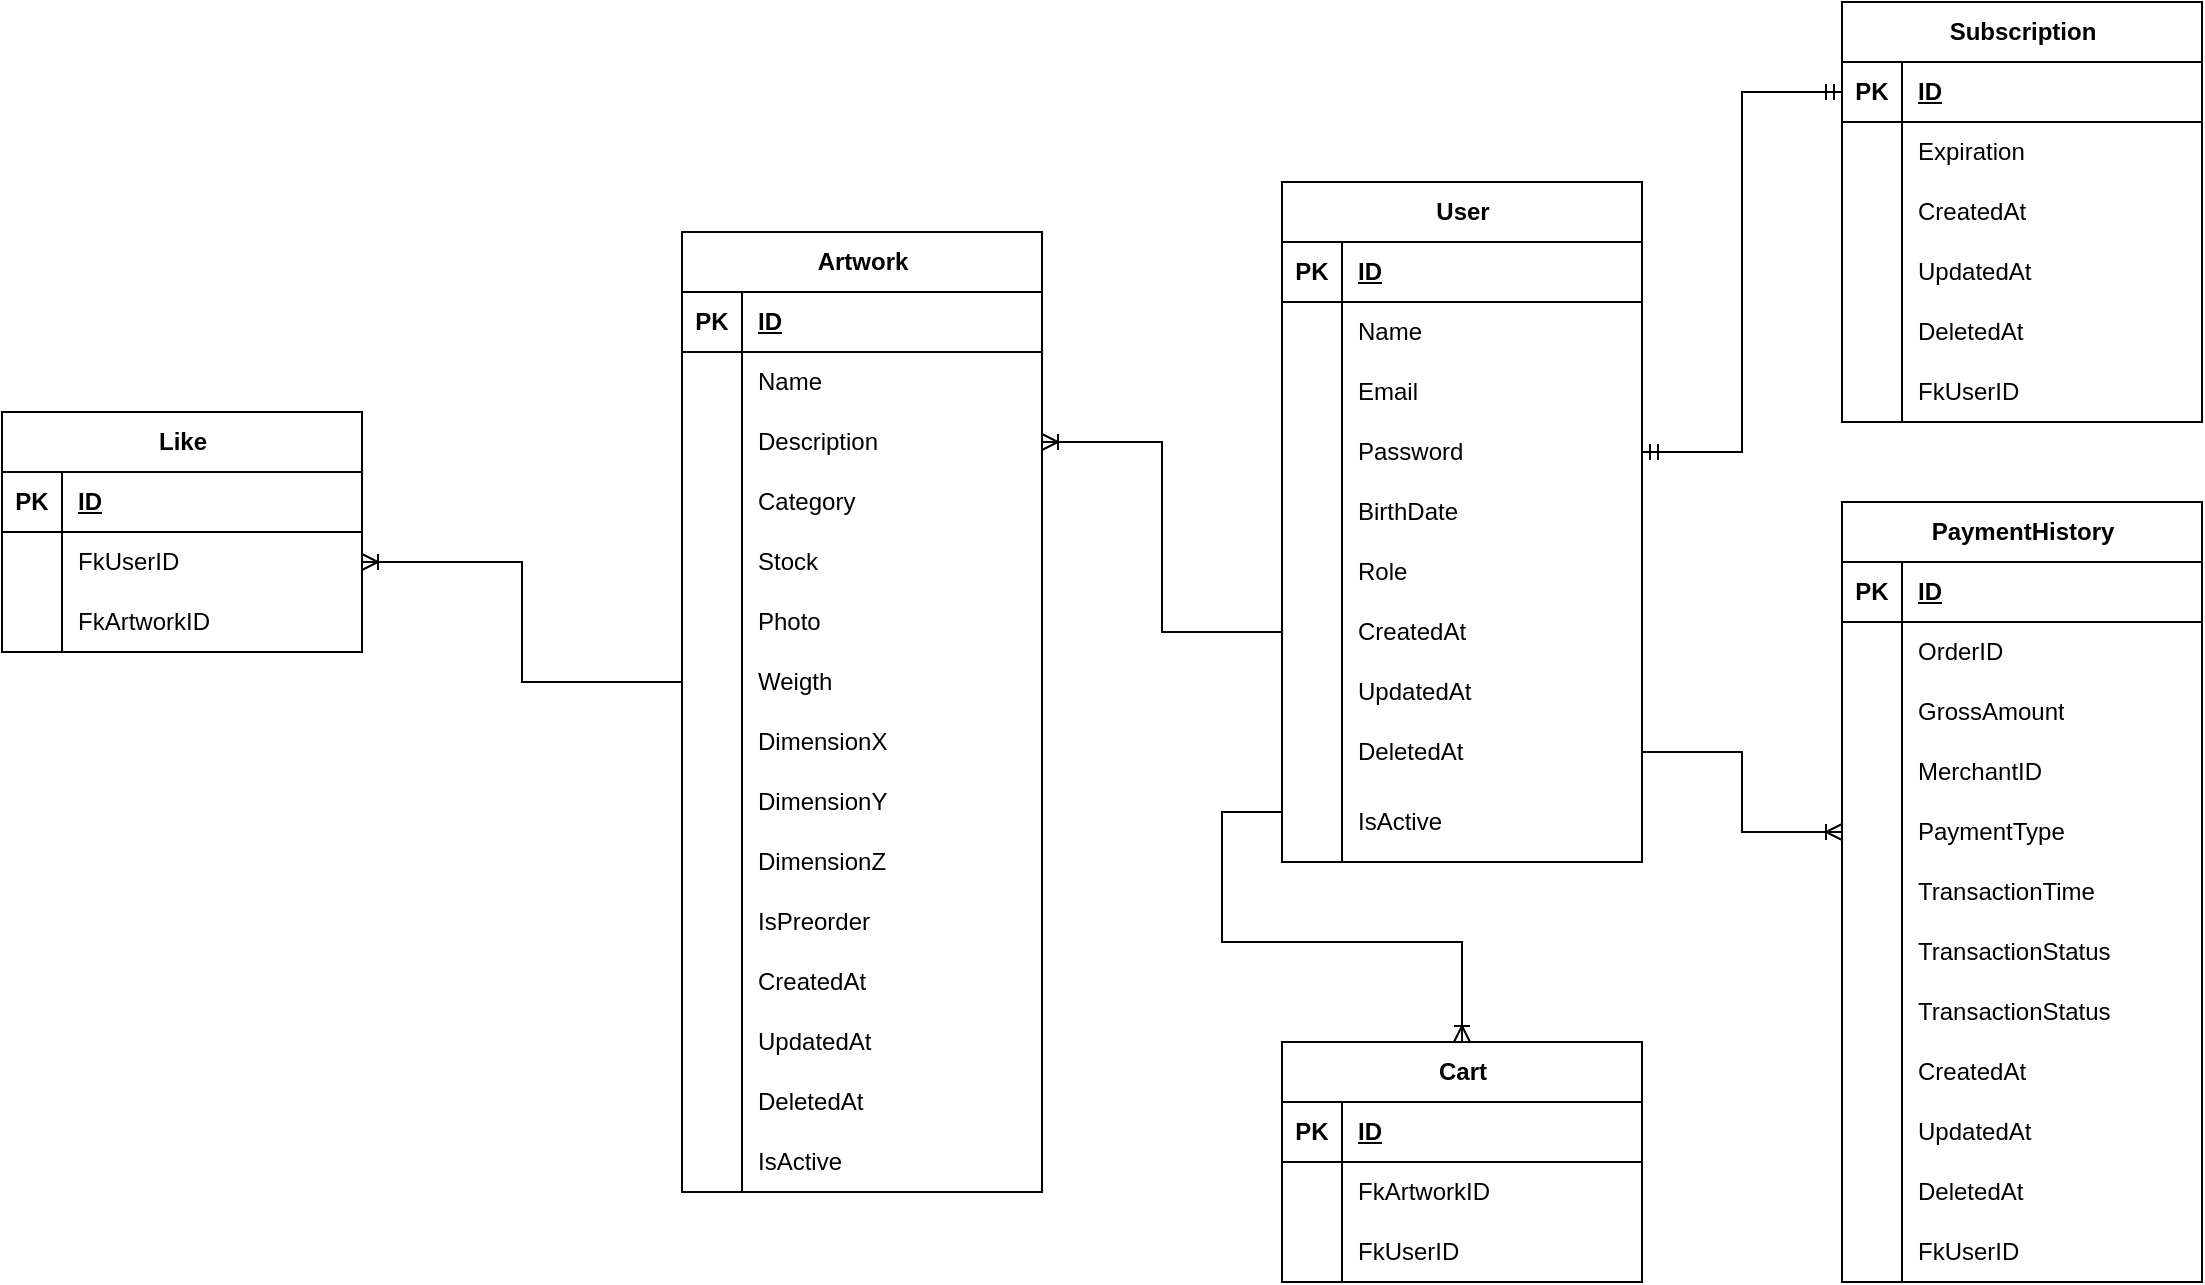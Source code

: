 <mxfile version="23.1.5" type="device">
  <diagram name="Page-1" id="1wQ_Vt_uN4fNJHnJmeuy">
    <mxGraphModel dx="1885" dy="619" grid="1" gridSize="10" guides="1" tooltips="1" connect="1" arrows="1" fold="1" page="1" pageScale="1" pageWidth="850" pageHeight="1100" math="0" shadow="0">
      <root>
        <mxCell id="0" />
        <mxCell id="1" parent="0" />
        <mxCell id="qlDhVa1p2AjoBDh1VFXE-1" value="User" style="shape=table;startSize=30;container=1;collapsible=1;childLayout=tableLayout;fixedRows=1;rowLines=0;fontStyle=1;align=center;resizeLast=1;html=1;" vertex="1" parent="1">
          <mxGeometry x="60" y="90" width="180" height="340" as="geometry" />
        </mxCell>
        <mxCell id="qlDhVa1p2AjoBDh1VFXE-2" value="" style="shape=tableRow;horizontal=0;startSize=0;swimlaneHead=0;swimlaneBody=0;fillColor=none;collapsible=0;dropTarget=0;points=[[0,0.5],[1,0.5]];portConstraint=eastwest;top=0;left=0;right=0;bottom=1;" vertex="1" parent="qlDhVa1p2AjoBDh1VFXE-1">
          <mxGeometry y="30" width="180" height="30" as="geometry" />
        </mxCell>
        <mxCell id="qlDhVa1p2AjoBDh1VFXE-3" value="PK" style="shape=partialRectangle;connectable=0;fillColor=none;top=0;left=0;bottom=0;right=0;fontStyle=1;overflow=hidden;whiteSpace=wrap;html=1;" vertex="1" parent="qlDhVa1p2AjoBDh1VFXE-2">
          <mxGeometry width="30" height="30" as="geometry">
            <mxRectangle width="30" height="30" as="alternateBounds" />
          </mxGeometry>
        </mxCell>
        <mxCell id="qlDhVa1p2AjoBDh1VFXE-4" value="ID" style="shape=partialRectangle;connectable=0;fillColor=none;top=0;left=0;bottom=0;right=0;align=left;spacingLeft=6;fontStyle=5;overflow=hidden;whiteSpace=wrap;html=1;" vertex="1" parent="qlDhVa1p2AjoBDh1VFXE-2">
          <mxGeometry x="30" width="150" height="30" as="geometry">
            <mxRectangle width="150" height="30" as="alternateBounds" />
          </mxGeometry>
        </mxCell>
        <mxCell id="qlDhVa1p2AjoBDh1VFXE-5" value="" style="shape=tableRow;horizontal=0;startSize=0;swimlaneHead=0;swimlaneBody=0;fillColor=none;collapsible=0;dropTarget=0;points=[[0,0.5],[1,0.5]];portConstraint=eastwest;top=0;left=0;right=0;bottom=0;" vertex="1" parent="qlDhVa1p2AjoBDh1VFXE-1">
          <mxGeometry y="60" width="180" height="30" as="geometry" />
        </mxCell>
        <mxCell id="qlDhVa1p2AjoBDh1VFXE-6" value="" style="shape=partialRectangle;connectable=0;fillColor=none;top=0;left=0;bottom=0;right=0;editable=1;overflow=hidden;whiteSpace=wrap;html=1;" vertex="1" parent="qlDhVa1p2AjoBDh1VFXE-5">
          <mxGeometry width="30" height="30" as="geometry">
            <mxRectangle width="30" height="30" as="alternateBounds" />
          </mxGeometry>
        </mxCell>
        <mxCell id="qlDhVa1p2AjoBDh1VFXE-7" value="Name" style="shape=partialRectangle;connectable=0;fillColor=none;top=0;left=0;bottom=0;right=0;align=left;spacingLeft=6;overflow=hidden;whiteSpace=wrap;html=1;" vertex="1" parent="qlDhVa1p2AjoBDh1VFXE-5">
          <mxGeometry x="30" width="150" height="30" as="geometry">
            <mxRectangle width="150" height="30" as="alternateBounds" />
          </mxGeometry>
        </mxCell>
        <mxCell id="qlDhVa1p2AjoBDh1VFXE-8" value="" style="shape=tableRow;horizontal=0;startSize=0;swimlaneHead=0;swimlaneBody=0;fillColor=none;collapsible=0;dropTarget=0;points=[[0,0.5],[1,0.5]];portConstraint=eastwest;top=0;left=0;right=0;bottom=0;" vertex="1" parent="qlDhVa1p2AjoBDh1VFXE-1">
          <mxGeometry y="90" width="180" height="30" as="geometry" />
        </mxCell>
        <mxCell id="qlDhVa1p2AjoBDh1VFXE-9" value="" style="shape=partialRectangle;connectable=0;fillColor=none;top=0;left=0;bottom=0;right=0;editable=1;overflow=hidden;whiteSpace=wrap;html=1;" vertex="1" parent="qlDhVa1p2AjoBDh1VFXE-8">
          <mxGeometry width="30" height="30" as="geometry">
            <mxRectangle width="30" height="30" as="alternateBounds" />
          </mxGeometry>
        </mxCell>
        <mxCell id="qlDhVa1p2AjoBDh1VFXE-10" value="Email" style="shape=partialRectangle;connectable=0;fillColor=none;top=0;left=0;bottom=0;right=0;align=left;spacingLeft=6;overflow=hidden;whiteSpace=wrap;html=1;" vertex="1" parent="qlDhVa1p2AjoBDh1VFXE-8">
          <mxGeometry x="30" width="150" height="30" as="geometry">
            <mxRectangle width="150" height="30" as="alternateBounds" />
          </mxGeometry>
        </mxCell>
        <mxCell id="qlDhVa1p2AjoBDh1VFXE-11" value="" style="shape=tableRow;horizontal=0;startSize=0;swimlaneHead=0;swimlaneBody=0;fillColor=none;collapsible=0;dropTarget=0;points=[[0,0.5],[1,0.5]];portConstraint=eastwest;top=0;left=0;right=0;bottom=0;" vertex="1" parent="qlDhVa1p2AjoBDh1VFXE-1">
          <mxGeometry y="120" width="180" height="30" as="geometry" />
        </mxCell>
        <mxCell id="qlDhVa1p2AjoBDh1VFXE-12" value="" style="shape=partialRectangle;connectable=0;fillColor=none;top=0;left=0;bottom=0;right=0;editable=1;overflow=hidden;whiteSpace=wrap;html=1;" vertex="1" parent="qlDhVa1p2AjoBDh1VFXE-11">
          <mxGeometry width="30" height="30" as="geometry">
            <mxRectangle width="30" height="30" as="alternateBounds" />
          </mxGeometry>
        </mxCell>
        <mxCell id="qlDhVa1p2AjoBDh1VFXE-13" value="Password" style="shape=partialRectangle;connectable=0;fillColor=none;top=0;left=0;bottom=0;right=0;align=left;spacingLeft=6;overflow=hidden;whiteSpace=wrap;html=1;" vertex="1" parent="qlDhVa1p2AjoBDh1VFXE-11">
          <mxGeometry x="30" width="150" height="30" as="geometry">
            <mxRectangle width="150" height="30" as="alternateBounds" />
          </mxGeometry>
        </mxCell>
        <mxCell id="qlDhVa1p2AjoBDh1VFXE-122" value="" style="shape=tableRow;horizontal=0;startSize=0;swimlaneHead=0;swimlaneBody=0;fillColor=none;collapsible=0;dropTarget=0;points=[[0,0.5],[1,0.5]];portConstraint=eastwest;top=0;left=0;right=0;bottom=0;" vertex="1" parent="qlDhVa1p2AjoBDh1VFXE-1">
          <mxGeometry y="150" width="180" height="30" as="geometry" />
        </mxCell>
        <mxCell id="qlDhVa1p2AjoBDh1VFXE-123" value="" style="shape=partialRectangle;connectable=0;fillColor=none;top=0;left=0;bottom=0;right=0;editable=1;overflow=hidden;whiteSpace=wrap;html=1;" vertex="1" parent="qlDhVa1p2AjoBDh1VFXE-122">
          <mxGeometry width="30" height="30" as="geometry">
            <mxRectangle width="30" height="30" as="alternateBounds" />
          </mxGeometry>
        </mxCell>
        <mxCell id="qlDhVa1p2AjoBDh1VFXE-124" value="BirthDate" style="shape=partialRectangle;connectable=0;fillColor=none;top=0;left=0;bottom=0;right=0;align=left;spacingLeft=6;overflow=hidden;whiteSpace=wrap;html=1;" vertex="1" parent="qlDhVa1p2AjoBDh1VFXE-122">
          <mxGeometry x="30" width="150" height="30" as="geometry">
            <mxRectangle width="150" height="30" as="alternateBounds" />
          </mxGeometry>
        </mxCell>
        <mxCell id="qlDhVa1p2AjoBDh1VFXE-125" value="" style="shape=tableRow;horizontal=0;startSize=0;swimlaneHead=0;swimlaneBody=0;fillColor=none;collapsible=0;dropTarget=0;points=[[0,0.5],[1,0.5]];portConstraint=eastwest;top=0;left=0;right=0;bottom=0;" vertex="1" parent="qlDhVa1p2AjoBDh1VFXE-1">
          <mxGeometry y="180" width="180" height="30" as="geometry" />
        </mxCell>
        <mxCell id="qlDhVa1p2AjoBDh1VFXE-126" value="" style="shape=partialRectangle;connectable=0;fillColor=none;top=0;left=0;bottom=0;right=0;editable=1;overflow=hidden;whiteSpace=wrap;html=1;" vertex="1" parent="qlDhVa1p2AjoBDh1VFXE-125">
          <mxGeometry width="30" height="30" as="geometry">
            <mxRectangle width="30" height="30" as="alternateBounds" />
          </mxGeometry>
        </mxCell>
        <mxCell id="qlDhVa1p2AjoBDh1VFXE-127" value="Role" style="shape=partialRectangle;connectable=0;fillColor=none;top=0;left=0;bottom=0;right=0;align=left;spacingLeft=6;overflow=hidden;whiteSpace=wrap;html=1;" vertex="1" parent="qlDhVa1p2AjoBDh1VFXE-125">
          <mxGeometry x="30" width="150" height="30" as="geometry">
            <mxRectangle width="150" height="30" as="alternateBounds" />
          </mxGeometry>
        </mxCell>
        <mxCell id="qlDhVa1p2AjoBDh1VFXE-14" value="" style="shape=tableRow;horizontal=0;startSize=0;swimlaneHead=0;swimlaneBody=0;fillColor=none;collapsible=0;dropTarget=0;points=[[0,0.5],[1,0.5]];portConstraint=eastwest;top=0;left=0;right=0;bottom=0;" vertex="1" parent="qlDhVa1p2AjoBDh1VFXE-1">
          <mxGeometry y="210" width="180" height="30" as="geometry" />
        </mxCell>
        <mxCell id="qlDhVa1p2AjoBDh1VFXE-15" value="" style="shape=partialRectangle;connectable=0;fillColor=none;top=0;left=0;bottom=0;right=0;editable=1;overflow=hidden;whiteSpace=wrap;html=1;" vertex="1" parent="qlDhVa1p2AjoBDh1VFXE-14">
          <mxGeometry width="30" height="30" as="geometry">
            <mxRectangle width="30" height="30" as="alternateBounds" />
          </mxGeometry>
        </mxCell>
        <mxCell id="qlDhVa1p2AjoBDh1VFXE-16" value="CreatedAt" style="shape=partialRectangle;connectable=0;fillColor=none;top=0;left=0;bottom=0;right=0;align=left;spacingLeft=6;overflow=hidden;whiteSpace=wrap;html=1;" vertex="1" parent="qlDhVa1p2AjoBDh1VFXE-14">
          <mxGeometry x="30" width="150" height="30" as="geometry">
            <mxRectangle width="150" height="30" as="alternateBounds" />
          </mxGeometry>
        </mxCell>
        <mxCell id="qlDhVa1p2AjoBDh1VFXE-17" value="" style="shape=tableRow;horizontal=0;startSize=0;swimlaneHead=0;swimlaneBody=0;fillColor=none;collapsible=0;dropTarget=0;points=[[0,0.5],[1,0.5]];portConstraint=eastwest;top=0;left=0;right=0;bottom=0;" vertex="1" parent="qlDhVa1p2AjoBDh1VFXE-1">
          <mxGeometry y="240" width="180" height="30" as="geometry" />
        </mxCell>
        <mxCell id="qlDhVa1p2AjoBDh1VFXE-18" value="" style="shape=partialRectangle;connectable=0;fillColor=none;top=0;left=0;bottom=0;right=0;editable=1;overflow=hidden;whiteSpace=wrap;html=1;" vertex="1" parent="qlDhVa1p2AjoBDh1VFXE-17">
          <mxGeometry width="30" height="30" as="geometry">
            <mxRectangle width="30" height="30" as="alternateBounds" />
          </mxGeometry>
        </mxCell>
        <mxCell id="qlDhVa1p2AjoBDh1VFXE-19" value="UpdatedAt" style="shape=partialRectangle;connectable=0;fillColor=none;top=0;left=0;bottom=0;right=0;align=left;spacingLeft=6;overflow=hidden;whiteSpace=wrap;html=1;" vertex="1" parent="qlDhVa1p2AjoBDh1VFXE-17">
          <mxGeometry x="30" width="150" height="30" as="geometry">
            <mxRectangle width="150" height="30" as="alternateBounds" />
          </mxGeometry>
        </mxCell>
        <mxCell id="qlDhVa1p2AjoBDh1VFXE-20" value="" style="shape=tableRow;horizontal=0;startSize=0;swimlaneHead=0;swimlaneBody=0;fillColor=none;collapsible=0;dropTarget=0;points=[[0,0.5],[1,0.5]];portConstraint=eastwest;top=0;left=0;right=0;bottom=0;" vertex="1" parent="qlDhVa1p2AjoBDh1VFXE-1">
          <mxGeometry y="270" width="180" height="30" as="geometry" />
        </mxCell>
        <mxCell id="qlDhVa1p2AjoBDh1VFXE-21" value="" style="shape=partialRectangle;connectable=0;fillColor=none;top=0;left=0;bottom=0;right=0;editable=1;overflow=hidden;whiteSpace=wrap;html=1;" vertex="1" parent="qlDhVa1p2AjoBDh1VFXE-20">
          <mxGeometry width="30" height="30" as="geometry">
            <mxRectangle width="30" height="30" as="alternateBounds" />
          </mxGeometry>
        </mxCell>
        <mxCell id="qlDhVa1p2AjoBDh1VFXE-22" value="DeletedAt" style="shape=partialRectangle;connectable=0;fillColor=none;top=0;left=0;bottom=0;right=0;align=left;spacingLeft=6;overflow=hidden;whiteSpace=wrap;html=1;" vertex="1" parent="qlDhVa1p2AjoBDh1VFXE-20">
          <mxGeometry x="30" width="150" height="30" as="geometry">
            <mxRectangle width="150" height="30" as="alternateBounds" />
          </mxGeometry>
        </mxCell>
        <mxCell id="qlDhVa1p2AjoBDh1VFXE-23" value="" style="shape=tableRow;horizontal=0;startSize=0;swimlaneHead=0;swimlaneBody=0;fillColor=none;collapsible=0;dropTarget=0;points=[[0,0.5],[1,0.5]];portConstraint=eastwest;top=0;left=0;right=0;bottom=0;" vertex="1" parent="qlDhVa1p2AjoBDh1VFXE-1">
          <mxGeometry y="300" width="180" height="40" as="geometry" />
        </mxCell>
        <mxCell id="qlDhVa1p2AjoBDh1VFXE-24" value="" style="shape=partialRectangle;connectable=0;fillColor=none;top=0;left=0;bottom=0;right=0;editable=1;overflow=hidden;whiteSpace=wrap;html=1;" vertex="1" parent="qlDhVa1p2AjoBDh1VFXE-23">
          <mxGeometry width="30" height="40" as="geometry">
            <mxRectangle width="30" height="40" as="alternateBounds" />
          </mxGeometry>
        </mxCell>
        <mxCell id="qlDhVa1p2AjoBDh1VFXE-25" value="IsActive" style="shape=partialRectangle;connectable=0;fillColor=none;top=0;left=0;bottom=0;right=0;align=left;spacingLeft=6;overflow=hidden;whiteSpace=wrap;html=1;" vertex="1" parent="qlDhVa1p2AjoBDh1VFXE-23">
          <mxGeometry x="30" width="150" height="40" as="geometry">
            <mxRectangle width="150" height="40" as="alternateBounds" />
          </mxGeometry>
        </mxCell>
        <mxCell id="qlDhVa1p2AjoBDh1VFXE-26" value="Subscription" style="shape=table;startSize=30;container=1;collapsible=1;childLayout=tableLayout;fixedRows=1;rowLines=0;fontStyle=1;align=center;resizeLast=1;html=1;" vertex="1" parent="1">
          <mxGeometry x="340" width="180" height="210" as="geometry" />
        </mxCell>
        <mxCell id="qlDhVa1p2AjoBDh1VFXE-27" value="" style="shape=tableRow;horizontal=0;startSize=0;swimlaneHead=0;swimlaneBody=0;fillColor=none;collapsible=0;dropTarget=0;points=[[0,0.5],[1,0.5]];portConstraint=eastwest;top=0;left=0;right=0;bottom=1;" vertex="1" parent="qlDhVa1p2AjoBDh1VFXE-26">
          <mxGeometry y="30" width="180" height="30" as="geometry" />
        </mxCell>
        <mxCell id="qlDhVa1p2AjoBDh1VFXE-28" value="PK" style="shape=partialRectangle;connectable=0;fillColor=none;top=0;left=0;bottom=0;right=0;fontStyle=1;overflow=hidden;whiteSpace=wrap;html=1;" vertex="1" parent="qlDhVa1p2AjoBDh1VFXE-27">
          <mxGeometry width="30" height="30" as="geometry">
            <mxRectangle width="30" height="30" as="alternateBounds" />
          </mxGeometry>
        </mxCell>
        <mxCell id="qlDhVa1p2AjoBDh1VFXE-29" value="ID" style="shape=partialRectangle;connectable=0;fillColor=none;top=0;left=0;bottom=0;right=0;align=left;spacingLeft=6;fontStyle=5;overflow=hidden;whiteSpace=wrap;html=1;" vertex="1" parent="qlDhVa1p2AjoBDh1VFXE-27">
          <mxGeometry x="30" width="150" height="30" as="geometry">
            <mxRectangle width="150" height="30" as="alternateBounds" />
          </mxGeometry>
        </mxCell>
        <mxCell id="qlDhVa1p2AjoBDh1VFXE-49" value="" style="shape=tableRow;horizontal=0;startSize=0;swimlaneHead=0;swimlaneBody=0;fillColor=none;collapsible=0;dropTarget=0;points=[[0,0.5],[1,0.5]];portConstraint=eastwest;top=0;left=0;right=0;bottom=0;" vertex="1" parent="qlDhVa1p2AjoBDh1VFXE-26">
          <mxGeometry y="60" width="180" height="30" as="geometry" />
        </mxCell>
        <mxCell id="qlDhVa1p2AjoBDh1VFXE-50" value="" style="shape=partialRectangle;connectable=0;fillColor=none;top=0;left=0;bottom=0;right=0;editable=1;overflow=hidden;whiteSpace=wrap;html=1;" vertex="1" parent="qlDhVa1p2AjoBDh1VFXE-49">
          <mxGeometry width="30" height="30" as="geometry">
            <mxRectangle width="30" height="30" as="alternateBounds" />
          </mxGeometry>
        </mxCell>
        <mxCell id="qlDhVa1p2AjoBDh1VFXE-51" value="Expiration" style="shape=partialRectangle;connectable=0;fillColor=none;top=0;left=0;bottom=0;right=0;align=left;spacingLeft=6;overflow=hidden;whiteSpace=wrap;html=1;" vertex="1" parent="qlDhVa1p2AjoBDh1VFXE-49">
          <mxGeometry x="30" width="150" height="30" as="geometry">
            <mxRectangle width="150" height="30" as="alternateBounds" />
          </mxGeometry>
        </mxCell>
        <mxCell id="qlDhVa1p2AjoBDh1VFXE-33" value="" style="shape=tableRow;horizontal=0;startSize=0;swimlaneHead=0;swimlaneBody=0;fillColor=none;collapsible=0;dropTarget=0;points=[[0,0.5],[1,0.5]];portConstraint=eastwest;top=0;left=0;right=0;bottom=0;" vertex="1" parent="qlDhVa1p2AjoBDh1VFXE-26">
          <mxGeometry y="90" width="180" height="30" as="geometry" />
        </mxCell>
        <mxCell id="qlDhVa1p2AjoBDh1VFXE-34" value="" style="shape=partialRectangle;connectable=0;fillColor=none;top=0;left=0;bottom=0;right=0;editable=1;overflow=hidden;whiteSpace=wrap;html=1;" vertex="1" parent="qlDhVa1p2AjoBDh1VFXE-33">
          <mxGeometry width="30" height="30" as="geometry">
            <mxRectangle width="30" height="30" as="alternateBounds" />
          </mxGeometry>
        </mxCell>
        <mxCell id="qlDhVa1p2AjoBDh1VFXE-35" value="CreatedAt" style="shape=partialRectangle;connectable=0;fillColor=none;top=0;left=0;bottom=0;right=0;align=left;spacingLeft=6;overflow=hidden;whiteSpace=wrap;html=1;" vertex="1" parent="qlDhVa1p2AjoBDh1VFXE-33">
          <mxGeometry x="30" width="150" height="30" as="geometry">
            <mxRectangle width="150" height="30" as="alternateBounds" />
          </mxGeometry>
        </mxCell>
        <mxCell id="qlDhVa1p2AjoBDh1VFXE-36" value="" style="shape=tableRow;horizontal=0;startSize=0;swimlaneHead=0;swimlaneBody=0;fillColor=none;collapsible=0;dropTarget=0;points=[[0,0.5],[1,0.5]];portConstraint=eastwest;top=0;left=0;right=0;bottom=0;" vertex="1" parent="qlDhVa1p2AjoBDh1VFXE-26">
          <mxGeometry y="120" width="180" height="30" as="geometry" />
        </mxCell>
        <mxCell id="qlDhVa1p2AjoBDh1VFXE-37" value="" style="shape=partialRectangle;connectable=0;fillColor=none;top=0;left=0;bottom=0;right=0;editable=1;overflow=hidden;whiteSpace=wrap;html=1;" vertex="1" parent="qlDhVa1p2AjoBDh1VFXE-36">
          <mxGeometry width="30" height="30" as="geometry">
            <mxRectangle width="30" height="30" as="alternateBounds" />
          </mxGeometry>
        </mxCell>
        <mxCell id="qlDhVa1p2AjoBDh1VFXE-38" value="UpdatedAt" style="shape=partialRectangle;connectable=0;fillColor=none;top=0;left=0;bottom=0;right=0;align=left;spacingLeft=6;overflow=hidden;whiteSpace=wrap;html=1;" vertex="1" parent="qlDhVa1p2AjoBDh1VFXE-36">
          <mxGeometry x="30" width="150" height="30" as="geometry">
            <mxRectangle width="150" height="30" as="alternateBounds" />
          </mxGeometry>
        </mxCell>
        <mxCell id="qlDhVa1p2AjoBDh1VFXE-39" value="" style="shape=tableRow;horizontal=0;startSize=0;swimlaneHead=0;swimlaneBody=0;fillColor=none;collapsible=0;dropTarget=0;points=[[0,0.5],[1,0.5]];portConstraint=eastwest;top=0;left=0;right=0;bottom=0;" vertex="1" parent="qlDhVa1p2AjoBDh1VFXE-26">
          <mxGeometry y="150" width="180" height="30" as="geometry" />
        </mxCell>
        <mxCell id="qlDhVa1p2AjoBDh1VFXE-40" value="" style="shape=partialRectangle;connectable=0;fillColor=none;top=0;left=0;bottom=0;right=0;editable=1;overflow=hidden;whiteSpace=wrap;html=1;" vertex="1" parent="qlDhVa1p2AjoBDh1VFXE-39">
          <mxGeometry width="30" height="30" as="geometry">
            <mxRectangle width="30" height="30" as="alternateBounds" />
          </mxGeometry>
        </mxCell>
        <mxCell id="qlDhVa1p2AjoBDh1VFXE-41" value="DeletedAt" style="shape=partialRectangle;connectable=0;fillColor=none;top=0;left=0;bottom=0;right=0;align=left;spacingLeft=6;overflow=hidden;whiteSpace=wrap;html=1;" vertex="1" parent="qlDhVa1p2AjoBDh1VFXE-39">
          <mxGeometry x="30" width="150" height="30" as="geometry">
            <mxRectangle width="150" height="30" as="alternateBounds" />
          </mxGeometry>
        </mxCell>
        <mxCell id="qlDhVa1p2AjoBDh1VFXE-42" value="" style="shape=tableRow;horizontal=0;startSize=0;swimlaneHead=0;swimlaneBody=0;fillColor=none;collapsible=0;dropTarget=0;points=[[0,0.5],[1,0.5]];portConstraint=eastwest;top=0;left=0;right=0;bottom=0;" vertex="1" parent="qlDhVa1p2AjoBDh1VFXE-26">
          <mxGeometry y="180" width="180" height="30" as="geometry" />
        </mxCell>
        <mxCell id="qlDhVa1p2AjoBDh1VFXE-43" value="" style="shape=partialRectangle;connectable=0;fillColor=none;top=0;left=0;bottom=0;right=0;editable=1;overflow=hidden;whiteSpace=wrap;html=1;" vertex="1" parent="qlDhVa1p2AjoBDh1VFXE-42">
          <mxGeometry width="30" height="30" as="geometry">
            <mxRectangle width="30" height="30" as="alternateBounds" />
          </mxGeometry>
        </mxCell>
        <mxCell id="qlDhVa1p2AjoBDh1VFXE-44" value="FkUserID" style="shape=partialRectangle;connectable=0;fillColor=none;top=0;left=0;bottom=0;right=0;align=left;spacingLeft=6;overflow=hidden;whiteSpace=wrap;html=1;" vertex="1" parent="qlDhVa1p2AjoBDh1VFXE-42">
          <mxGeometry x="30" width="150" height="30" as="geometry">
            <mxRectangle width="150" height="30" as="alternateBounds" />
          </mxGeometry>
        </mxCell>
        <mxCell id="qlDhVa1p2AjoBDh1VFXE-45" value="" style="edgeStyle=orthogonalEdgeStyle;fontSize=12;html=1;endArrow=ERmandOne;startArrow=ERmandOne;rounded=0;exitX=1;exitY=0.5;exitDx=0;exitDy=0;entryX=0;entryY=0.5;entryDx=0;entryDy=0;" edge="1" parent="1" source="qlDhVa1p2AjoBDh1VFXE-11" target="qlDhVa1p2AjoBDh1VFXE-27">
          <mxGeometry width="100" height="100" relative="1" as="geometry">
            <mxPoint x="340" y="350" as="sourcePoint" />
            <mxPoint x="440" y="250" as="targetPoint" />
          </mxGeometry>
        </mxCell>
        <mxCell id="qlDhVa1p2AjoBDh1VFXE-58" value="PaymentHistory" style="shape=table;startSize=30;container=1;collapsible=1;childLayout=tableLayout;fixedRows=1;rowLines=0;fontStyle=1;align=center;resizeLast=1;html=1;" vertex="1" parent="1">
          <mxGeometry x="340" y="250" width="180" height="390" as="geometry" />
        </mxCell>
        <mxCell id="qlDhVa1p2AjoBDh1VFXE-59" value="" style="shape=tableRow;horizontal=0;startSize=0;swimlaneHead=0;swimlaneBody=0;fillColor=none;collapsible=0;dropTarget=0;points=[[0,0.5],[1,0.5]];portConstraint=eastwest;top=0;left=0;right=0;bottom=1;" vertex="1" parent="qlDhVa1p2AjoBDh1VFXE-58">
          <mxGeometry y="30" width="180" height="30" as="geometry" />
        </mxCell>
        <mxCell id="qlDhVa1p2AjoBDh1VFXE-60" value="PK" style="shape=partialRectangle;connectable=0;fillColor=none;top=0;left=0;bottom=0;right=0;fontStyle=1;overflow=hidden;whiteSpace=wrap;html=1;" vertex="1" parent="qlDhVa1p2AjoBDh1VFXE-59">
          <mxGeometry width="30" height="30" as="geometry">
            <mxRectangle width="30" height="30" as="alternateBounds" />
          </mxGeometry>
        </mxCell>
        <mxCell id="qlDhVa1p2AjoBDh1VFXE-61" value="ID" style="shape=partialRectangle;connectable=0;fillColor=none;top=0;left=0;bottom=0;right=0;align=left;spacingLeft=6;fontStyle=5;overflow=hidden;whiteSpace=wrap;html=1;" vertex="1" parent="qlDhVa1p2AjoBDh1VFXE-59">
          <mxGeometry x="30" width="150" height="30" as="geometry">
            <mxRectangle width="150" height="30" as="alternateBounds" />
          </mxGeometry>
        </mxCell>
        <mxCell id="qlDhVa1p2AjoBDh1VFXE-62" value="" style="shape=tableRow;horizontal=0;startSize=0;swimlaneHead=0;swimlaneBody=0;fillColor=none;collapsible=0;dropTarget=0;points=[[0,0.5],[1,0.5]];portConstraint=eastwest;top=0;left=0;right=0;bottom=0;" vertex="1" parent="qlDhVa1p2AjoBDh1VFXE-58">
          <mxGeometry y="60" width="180" height="30" as="geometry" />
        </mxCell>
        <mxCell id="qlDhVa1p2AjoBDh1VFXE-63" value="" style="shape=partialRectangle;connectable=0;fillColor=none;top=0;left=0;bottom=0;right=0;editable=1;overflow=hidden;whiteSpace=wrap;html=1;" vertex="1" parent="qlDhVa1p2AjoBDh1VFXE-62">
          <mxGeometry width="30" height="30" as="geometry">
            <mxRectangle width="30" height="30" as="alternateBounds" />
          </mxGeometry>
        </mxCell>
        <mxCell id="qlDhVa1p2AjoBDh1VFXE-64" value="OrderID" style="shape=partialRectangle;connectable=0;fillColor=none;top=0;left=0;bottom=0;right=0;align=left;spacingLeft=6;overflow=hidden;whiteSpace=wrap;html=1;" vertex="1" parent="qlDhVa1p2AjoBDh1VFXE-62">
          <mxGeometry x="30" width="150" height="30" as="geometry">
            <mxRectangle width="150" height="30" as="alternateBounds" />
          </mxGeometry>
        </mxCell>
        <mxCell id="qlDhVa1p2AjoBDh1VFXE-65" value="" style="shape=tableRow;horizontal=0;startSize=0;swimlaneHead=0;swimlaneBody=0;fillColor=none;collapsible=0;dropTarget=0;points=[[0,0.5],[1,0.5]];portConstraint=eastwest;top=0;left=0;right=0;bottom=0;" vertex="1" parent="qlDhVa1p2AjoBDh1VFXE-58">
          <mxGeometry y="90" width="180" height="30" as="geometry" />
        </mxCell>
        <mxCell id="qlDhVa1p2AjoBDh1VFXE-66" value="" style="shape=partialRectangle;connectable=0;fillColor=none;top=0;left=0;bottom=0;right=0;editable=1;overflow=hidden;whiteSpace=wrap;html=1;" vertex="1" parent="qlDhVa1p2AjoBDh1VFXE-65">
          <mxGeometry width="30" height="30" as="geometry">
            <mxRectangle width="30" height="30" as="alternateBounds" />
          </mxGeometry>
        </mxCell>
        <mxCell id="qlDhVa1p2AjoBDh1VFXE-67" value="GrossAmount" style="shape=partialRectangle;connectable=0;fillColor=none;top=0;left=0;bottom=0;right=0;align=left;spacingLeft=6;overflow=hidden;whiteSpace=wrap;html=1;" vertex="1" parent="qlDhVa1p2AjoBDh1VFXE-65">
          <mxGeometry x="30" width="150" height="30" as="geometry">
            <mxRectangle width="150" height="30" as="alternateBounds" />
          </mxGeometry>
        </mxCell>
        <mxCell id="qlDhVa1p2AjoBDh1VFXE-68" value="" style="shape=tableRow;horizontal=0;startSize=0;swimlaneHead=0;swimlaneBody=0;fillColor=none;collapsible=0;dropTarget=0;points=[[0,0.5],[1,0.5]];portConstraint=eastwest;top=0;left=0;right=0;bottom=0;" vertex="1" parent="qlDhVa1p2AjoBDh1VFXE-58">
          <mxGeometry y="120" width="180" height="30" as="geometry" />
        </mxCell>
        <mxCell id="qlDhVa1p2AjoBDh1VFXE-69" value="" style="shape=partialRectangle;connectable=0;fillColor=none;top=0;left=0;bottom=0;right=0;editable=1;overflow=hidden;whiteSpace=wrap;html=1;" vertex="1" parent="qlDhVa1p2AjoBDh1VFXE-68">
          <mxGeometry width="30" height="30" as="geometry">
            <mxRectangle width="30" height="30" as="alternateBounds" />
          </mxGeometry>
        </mxCell>
        <mxCell id="qlDhVa1p2AjoBDh1VFXE-70" value="MerchantID" style="shape=partialRectangle;connectable=0;fillColor=none;top=0;left=0;bottom=0;right=0;align=left;spacingLeft=6;overflow=hidden;whiteSpace=wrap;html=1;" vertex="1" parent="qlDhVa1p2AjoBDh1VFXE-68">
          <mxGeometry x="30" width="150" height="30" as="geometry">
            <mxRectangle width="150" height="30" as="alternateBounds" />
          </mxGeometry>
        </mxCell>
        <mxCell id="qlDhVa1p2AjoBDh1VFXE-71" value="" style="shape=tableRow;horizontal=0;startSize=0;swimlaneHead=0;swimlaneBody=0;fillColor=none;collapsible=0;dropTarget=0;points=[[0,0.5],[1,0.5]];portConstraint=eastwest;top=0;left=0;right=0;bottom=0;" vertex="1" parent="qlDhVa1p2AjoBDh1VFXE-58">
          <mxGeometry y="150" width="180" height="30" as="geometry" />
        </mxCell>
        <mxCell id="qlDhVa1p2AjoBDh1VFXE-72" value="" style="shape=partialRectangle;connectable=0;fillColor=none;top=0;left=0;bottom=0;right=0;editable=1;overflow=hidden;whiteSpace=wrap;html=1;" vertex="1" parent="qlDhVa1p2AjoBDh1VFXE-71">
          <mxGeometry width="30" height="30" as="geometry">
            <mxRectangle width="30" height="30" as="alternateBounds" />
          </mxGeometry>
        </mxCell>
        <mxCell id="qlDhVa1p2AjoBDh1VFXE-73" value="PaymentType" style="shape=partialRectangle;connectable=0;fillColor=none;top=0;left=0;bottom=0;right=0;align=left;spacingLeft=6;overflow=hidden;whiteSpace=wrap;html=1;" vertex="1" parent="qlDhVa1p2AjoBDh1VFXE-71">
          <mxGeometry x="30" width="150" height="30" as="geometry">
            <mxRectangle width="150" height="30" as="alternateBounds" />
          </mxGeometry>
        </mxCell>
        <mxCell id="qlDhVa1p2AjoBDh1VFXE-74" value="" style="shape=tableRow;horizontal=0;startSize=0;swimlaneHead=0;swimlaneBody=0;fillColor=none;collapsible=0;dropTarget=0;points=[[0,0.5],[1,0.5]];portConstraint=eastwest;top=0;left=0;right=0;bottom=0;" vertex="1" parent="qlDhVa1p2AjoBDh1VFXE-58">
          <mxGeometry y="180" width="180" height="30" as="geometry" />
        </mxCell>
        <mxCell id="qlDhVa1p2AjoBDh1VFXE-75" value="" style="shape=partialRectangle;connectable=0;fillColor=none;top=0;left=0;bottom=0;right=0;editable=1;overflow=hidden;whiteSpace=wrap;html=1;" vertex="1" parent="qlDhVa1p2AjoBDh1VFXE-74">
          <mxGeometry width="30" height="30" as="geometry">
            <mxRectangle width="30" height="30" as="alternateBounds" />
          </mxGeometry>
        </mxCell>
        <mxCell id="qlDhVa1p2AjoBDh1VFXE-76" value="TransactionTime" style="shape=partialRectangle;connectable=0;fillColor=none;top=0;left=0;bottom=0;right=0;align=left;spacingLeft=6;overflow=hidden;whiteSpace=wrap;html=1;" vertex="1" parent="qlDhVa1p2AjoBDh1VFXE-74">
          <mxGeometry x="30" width="150" height="30" as="geometry">
            <mxRectangle width="150" height="30" as="alternateBounds" />
          </mxGeometry>
        </mxCell>
        <mxCell id="qlDhVa1p2AjoBDh1VFXE-77" value="" style="shape=tableRow;horizontal=0;startSize=0;swimlaneHead=0;swimlaneBody=0;fillColor=none;collapsible=0;dropTarget=0;points=[[0,0.5],[1,0.5]];portConstraint=eastwest;top=0;left=0;right=0;bottom=0;" vertex="1" parent="qlDhVa1p2AjoBDh1VFXE-58">
          <mxGeometry y="210" width="180" height="30" as="geometry" />
        </mxCell>
        <mxCell id="qlDhVa1p2AjoBDh1VFXE-78" value="" style="shape=partialRectangle;connectable=0;fillColor=none;top=0;left=0;bottom=0;right=0;editable=1;overflow=hidden;whiteSpace=wrap;html=1;" vertex="1" parent="qlDhVa1p2AjoBDh1VFXE-77">
          <mxGeometry width="30" height="30" as="geometry">
            <mxRectangle width="30" height="30" as="alternateBounds" />
          </mxGeometry>
        </mxCell>
        <mxCell id="qlDhVa1p2AjoBDh1VFXE-79" value="TransactionStatus" style="shape=partialRectangle;connectable=0;fillColor=none;top=0;left=0;bottom=0;right=0;align=left;spacingLeft=6;overflow=hidden;whiteSpace=wrap;html=1;" vertex="1" parent="qlDhVa1p2AjoBDh1VFXE-77">
          <mxGeometry x="30" width="150" height="30" as="geometry">
            <mxRectangle width="150" height="30" as="alternateBounds" />
          </mxGeometry>
        </mxCell>
        <mxCell id="qlDhVa1p2AjoBDh1VFXE-91" value="" style="shape=tableRow;horizontal=0;startSize=0;swimlaneHead=0;swimlaneBody=0;fillColor=none;collapsible=0;dropTarget=0;points=[[0,0.5],[1,0.5]];portConstraint=eastwest;top=0;left=0;right=0;bottom=0;" vertex="1" parent="qlDhVa1p2AjoBDh1VFXE-58">
          <mxGeometry y="240" width="180" height="30" as="geometry" />
        </mxCell>
        <mxCell id="qlDhVa1p2AjoBDh1VFXE-92" value="" style="shape=partialRectangle;connectable=0;fillColor=none;top=0;left=0;bottom=0;right=0;editable=1;overflow=hidden;whiteSpace=wrap;html=1;" vertex="1" parent="qlDhVa1p2AjoBDh1VFXE-91">
          <mxGeometry width="30" height="30" as="geometry">
            <mxRectangle width="30" height="30" as="alternateBounds" />
          </mxGeometry>
        </mxCell>
        <mxCell id="qlDhVa1p2AjoBDh1VFXE-93" value="TransactionStatus" style="shape=partialRectangle;connectable=0;fillColor=none;top=0;left=0;bottom=0;right=0;align=left;spacingLeft=6;overflow=hidden;whiteSpace=wrap;html=1;" vertex="1" parent="qlDhVa1p2AjoBDh1VFXE-91">
          <mxGeometry x="30" width="150" height="30" as="geometry">
            <mxRectangle width="150" height="30" as="alternateBounds" />
          </mxGeometry>
        </mxCell>
        <mxCell id="qlDhVa1p2AjoBDh1VFXE-80" value="" style="shape=tableRow;horizontal=0;startSize=0;swimlaneHead=0;swimlaneBody=0;fillColor=none;collapsible=0;dropTarget=0;points=[[0,0.5],[1,0.5]];portConstraint=eastwest;top=0;left=0;right=0;bottom=0;" vertex="1" parent="qlDhVa1p2AjoBDh1VFXE-58">
          <mxGeometry y="270" width="180" height="30" as="geometry" />
        </mxCell>
        <mxCell id="qlDhVa1p2AjoBDh1VFXE-81" value="" style="shape=partialRectangle;connectable=0;fillColor=none;top=0;left=0;bottom=0;right=0;editable=1;overflow=hidden;whiteSpace=wrap;html=1;" vertex="1" parent="qlDhVa1p2AjoBDh1VFXE-80">
          <mxGeometry width="30" height="30" as="geometry">
            <mxRectangle width="30" height="30" as="alternateBounds" />
          </mxGeometry>
        </mxCell>
        <mxCell id="qlDhVa1p2AjoBDh1VFXE-82" value="CreatedAt" style="shape=partialRectangle;connectable=0;fillColor=none;top=0;left=0;bottom=0;right=0;align=left;spacingLeft=6;overflow=hidden;whiteSpace=wrap;html=1;" vertex="1" parent="qlDhVa1p2AjoBDh1VFXE-80">
          <mxGeometry x="30" width="150" height="30" as="geometry">
            <mxRectangle width="150" height="30" as="alternateBounds" />
          </mxGeometry>
        </mxCell>
        <mxCell id="qlDhVa1p2AjoBDh1VFXE-83" value="" style="shape=tableRow;horizontal=0;startSize=0;swimlaneHead=0;swimlaneBody=0;fillColor=none;collapsible=0;dropTarget=0;points=[[0,0.5],[1,0.5]];portConstraint=eastwest;top=0;left=0;right=0;bottom=0;" vertex="1" parent="qlDhVa1p2AjoBDh1VFXE-58">
          <mxGeometry y="300" width="180" height="30" as="geometry" />
        </mxCell>
        <mxCell id="qlDhVa1p2AjoBDh1VFXE-84" value="" style="shape=partialRectangle;connectable=0;fillColor=none;top=0;left=0;bottom=0;right=0;editable=1;overflow=hidden;whiteSpace=wrap;html=1;" vertex="1" parent="qlDhVa1p2AjoBDh1VFXE-83">
          <mxGeometry width="30" height="30" as="geometry">
            <mxRectangle width="30" height="30" as="alternateBounds" />
          </mxGeometry>
        </mxCell>
        <mxCell id="qlDhVa1p2AjoBDh1VFXE-85" value="UpdatedAt" style="shape=partialRectangle;connectable=0;fillColor=none;top=0;left=0;bottom=0;right=0;align=left;spacingLeft=6;overflow=hidden;whiteSpace=wrap;html=1;" vertex="1" parent="qlDhVa1p2AjoBDh1VFXE-83">
          <mxGeometry x="30" width="150" height="30" as="geometry">
            <mxRectangle width="150" height="30" as="alternateBounds" />
          </mxGeometry>
        </mxCell>
        <mxCell id="qlDhVa1p2AjoBDh1VFXE-86" value="" style="shape=tableRow;horizontal=0;startSize=0;swimlaneHead=0;swimlaneBody=0;fillColor=none;collapsible=0;dropTarget=0;points=[[0,0.5],[1,0.5]];portConstraint=eastwest;top=0;left=0;right=0;bottom=0;" vertex="1" parent="qlDhVa1p2AjoBDh1VFXE-58">
          <mxGeometry y="330" width="180" height="30" as="geometry" />
        </mxCell>
        <mxCell id="qlDhVa1p2AjoBDh1VFXE-87" value="" style="shape=partialRectangle;connectable=0;fillColor=none;top=0;left=0;bottom=0;right=0;editable=1;overflow=hidden;whiteSpace=wrap;html=1;" vertex="1" parent="qlDhVa1p2AjoBDh1VFXE-86">
          <mxGeometry width="30" height="30" as="geometry">
            <mxRectangle width="30" height="30" as="alternateBounds" />
          </mxGeometry>
        </mxCell>
        <mxCell id="qlDhVa1p2AjoBDh1VFXE-88" value="DeletedAt" style="shape=partialRectangle;connectable=0;fillColor=none;top=0;left=0;bottom=0;right=0;align=left;spacingLeft=6;overflow=hidden;whiteSpace=wrap;html=1;" vertex="1" parent="qlDhVa1p2AjoBDh1VFXE-86">
          <mxGeometry x="30" width="150" height="30" as="geometry">
            <mxRectangle width="150" height="30" as="alternateBounds" />
          </mxGeometry>
        </mxCell>
        <mxCell id="qlDhVa1p2AjoBDh1VFXE-128" value="" style="shape=tableRow;horizontal=0;startSize=0;swimlaneHead=0;swimlaneBody=0;fillColor=none;collapsible=0;dropTarget=0;points=[[0,0.5],[1,0.5]];portConstraint=eastwest;top=0;left=0;right=0;bottom=0;" vertex="1" parent="qlDhVa1p2AjoBDh1VFXE-58">
          <mxGeometry y="360" width="180" height="30" as="geometry" />
        </mxCell>
        <mxCell id="qlDhVa1p2AjoBDh1VFXE-129" value="" style="shape=partialRectangle;connectable=0;fillColor=none;top=0;left=0;bottom=0;right=0;editable=1;overflow=hidden;whiteSpace=wrap;html=1;" vertex="1" parent="qlDhVa1p2AjoBDh1VFXE-128">
          <mxGeometry width="30" height="30" as="geometry">
            <mxRectangle width="30" height="30" as="alternateBounds" />
          </mxGeometry>
        </mxCell>
        <mxCell id="qlDhVa1p2AjoBDh1VFXE-130" value="FkUserID" style="shape=partialRectangle;connectable=0;fillColor=none;top=0;left=0;bottom=0;right=0;align=left;spacingLeft=6;overflow=hidden;whiteSpace=wrap;html=1;" vertex="1" parent="qlDhVa1p2AjoBDh1VFXE-128">
          <mxGeometry x="30" width="150" height="30" as="geometry">
            <mxRectangle width="150" height="30" as="alternateBounds" />
          </mxGeometry>
        </mxCell>
        <mxCell id="qlDhVa1p2AjoBDh1VFXE-90" value="" style="edgeStyle=orthogonalEdgeStyle;fontSize=12;html=1;endArrow=ERoneToMany;rounded=0;exitX=1;exitY=0.5;exitDx=0;exitDy=0;entryX=0;entryY=0.5;entryDx=0;entryDy=0;" edge="1" parent="1" source="qlDhVa1p2AjoBDh1VFXE-20" target="qlDhVa1p2AjoBDh1VFXE-71">
          <mxGeometry width="100" height="100" relative="1" as="geometry">
            <mxPoint x="230" y="370" as="sourcePoint" />
            <mxPoint x="330" y="270" as="targetPoint" />
          </mxGeometry>
        </mxCell>
        <mxCell id="qlDhVa1p2AjoBDh1VFXE-131" value="" style="edgeStyle=orthogonalEdgeStyle;fontSize=12;html=1;endArrow=ERoneToMany;rounded=0;exitX=0;exitY=0.5;exitDx=0;exitDy=0;entryX=1;entryY=0.5;entryDx=0;entryDy=0;" edge="1" parent="1" source="qlDhVa1p2AjoBDh1VFXE-14" target="qlDhVa1p2AjoBDh1VFXE-139">
          <mxGeometry width="100" height="100" relative="1" as="geometry">
            <mxPoint x="-80" y="280" as="sourcePoint" />
            <mxPoint x="-30" y="240" as="targetPoint" />
          </mxGeometry>
        </mxCell>
        <mxCell id="qlDhVa1p2AjoBDh1VFXE-132" value="Artwork" style="shape=table;startSize=30;container=1;collapsible=1;childLayout=tableLayout;fixedRows=1;rowLines=0;fontStyle=1;align=center;resizeLast=1;html=1;" vertex="1" parent="1">
          <mxGeometry x="-240" y="115" width="180" height="480" as="geometry" />
        </mxCell>
        <mxCell id="qlDhVa1p2AjoBDh1VFXE-133" value="" style="shape=tableRow;horizontal=0;startSize=0;swimlaneHead=0;swimlaneBody=0;fillColor=none;collapsible=0;dropTarget=0;points=[[0,0.5],[1,0.5]];portConstraint=eastwest;top=0;left=0;right=0;bottom=1;" vertex="1" parent="qlDhVa1p2AjoBDh1VFXE-132">
          <mxGeometry y="30" width="180" height="30" as="geometry" />
        </mxCell>
        <mxCell id="qlDhVa1p2AjoBDh1VFXE-134" value="PK" style="shape=partialRectangle;connectable=0;fillColor=none;top=0;left=0;bottom=0;right=0;fontStyle=1;overflow=hidden;whiteSpace=wrap;html=1;" vertex="1" parent="qlDhVa1p2AjoBDh1VFXE-133">
          <mxGeometry width="30" height="30" as="geometry">
            <mxRectangle width="30" height="30" as="alternateBounds" />
          </mxGeometry>
        </mxCell>
        <mxCell id="qlDhVa1p2AjoBDh1VFXE-135" value="ID" style="shape=partialRectangle;connectable=0;fillColor=none;top=0;left=0;bottom=0;right=0;align=left;spacingLeft=6;fontStyle=5;overflow=hidden;whiteSpace=wrap;html=1;" vertex="1" parent="qlDhVa1p2AjoBDh1VFXE-133">
          <mxGeometry x="30" width="150" height="30" as="geometry">
            <mxRectangle width="150" height="30" as="alternateBounds" />
          </mxGeometry>
        </mxCell>
        <mxCell id="qlDhVa1p2AjoBDh1VFXE-136" value="" style="shape=tableRow;horizontal=0;startSize=0;swimlaneHead=0;swimlaneBody=0;fillColor=none;collapsible=0;dropTarget=0;points=[[0,0.5],[1,0.5]];portConstraint=eastwest;top=0;left=0;right=0;bottom=0;" vertex="1" parent="qlDhVa1p2AjoBDh1VFXE-132">
          <mxGeometry y="60" width="180" height="30" as="geometry" />
        </mxCell>
        <mxCell id="qlDhVa1p2AjoBDh1VFXE-137" value="" style="shape=partialRectangle;connectable=0;fillColor=none;top=0;left=0;bottom=0;right=0;editable=1;overflow=hidden;whiteSpace=wrap;html=1;" vertex="1" parent="qlDhVa1p2AjoBDh1VFXE-136">
          <mxGeometry width="30" height="30" as="geometry">
            <mxRectangle width="30" height="30" as="alternateBounds" />
          </mxGeometry>
        </mxCell>
        <mxCell id="qlDhVa1p2AjoBDh1VFXE-138" value="Name" style="shape=partialRectangle;connectable=0;fillColor=none;top=0;left=0;bottom=0;right=0;align=left;spacingLeft=6;overflow=hidden;whiteSpace=wrap;html=1;" vertex="1" parent="qlDhVa1p2AjoBDh1VFXE-136">
          <mxGeometry x="30" width="150" height="30" as="geometry">
            <mxRectangle width="150" height="30" as="alternateBounds" />
          </mxGeometry>
        </mxCell>
        <mxCell id="qlDhVa1p2AjoBDh1VFXE-139" value="" style="shape=tableRow;horizontal=0;startSize=0;swimlaneHead=0;swimlaneBody=0;fillColor=none;collapsible=0;dropTarget=0;points=[[0,0.5],[1,0.5]];portConstraint=eastwest;top=0;left=0;right=0;bottom=0;" vertex="1" parent="qlDhVa1p2AjoBDh1VFXE-132">
          <mxGeometry y="90" width="180" height="30" as="geometry" />
        </mxCell>
        <mxCell id="qlDhVa1p2AjoBDh1VFXE-140" value="" style="shape=partialRectangle;connectable=0;fillColor=none;top=0;left=0;bottom=0;right=0;editable=1;overflow=hidden;whiteSpace=wrap;html=1;" vertex="1" parent="qlDhVa1p2AjoBDh1VFXE-139">
          <mxGeometry width="30" height="30" as="geometry">
            <mxRectangle width="30" height="30" as="alternateBounds" />
          </mxGeometry>
        </mxCell>
        <mxCell id="qlDhVa1p2AjoBDh1VFXE-141" value="Description" style="shape=partialRectangle;connectable=0;fillColor=none;top=0;left=0;bottom=0;right=0;align=left;spacingLeft=6;overflow=hidden;whiteSpace=wrap;html=1;" vertex="1" parent="qlDhVa1p2AjoBDh1VFXE-139">
          <mxGeometry x="30" width="150" height="30" as="geometry">
            <mxRectangle width="150" height="30" as="alternateBounds" />
          </mxGeometry>
        </mxCell>
        <mxCell id="qlDhVa1p2AjoBDh1VFXE-142" value="" style="shape=tableRow;horizontal=0;startSize=0;swimlaneHead=0;swimlaneBody=0;fillColor=none;collapsible=0;dropTarget=0;points=[[0,0.5],[1,0.5]];portConstraint=eastwest;top=0;left=0;right=0;bottom=0;" vertex="1" parent="qlDhVa1p2AjoBDh1VFXE-132">
          <mxGeometry y="120" width="180" height="30" as="geometry" />
        </mxCell>
        <mxCell id="qlDhVa1p2AjoBDh1VFXE-143" value="" style="shape=partialRectangle;connectable=0;fillColor=none;top=0;left=0;bottom=0;right=0;editable=1;overflow=hidden;whiteSpace=wrap;html=1;" vertex="1" parent="qlDhVa1p2AjoBDh1VFXE-142">
          <mxGeometry width="30" height="30" as="geometry">
            <mxRectangle width="30" height="30" as="alternateBounds" />
          </mxGeometry>
        </mxCell>
        <mxCell id="qlDhVa1p2AjoBDh1VFXE-144" value="Category" style="shape=partialRectangle;connectable=0;fillColor=none;top=0;left=0;bottom=0;right=0;align=left;spacingLeft=6;overflow=hidden;whiteSpace=wrap;html=1;" vertex="1" parent="qlDhVa1p2AjoBDh1VFXE-142">
          <mxGeometry x="30" width="150" height="30" as="geometry">
            <mxRectangle width="150" height="30" as="alternateBounds" />
          </mxGeometry>
        </mxCell>
        <mxCell id="qlDhVa1p2AjoBDh1VFXE-145" value="" style="shape=tableRow;horizontal=0;startSize=0;swimlaneHead=0;swimlaneBody=0;fillColor=none;collapsible=0;dropTarget=0;points=[[0,0.5],[1,0.5]];portConstraint=eastwest;top=0;left=0;right=0;bottom=0;" vertex="1" parent="qlDhVa1p2AjoBDh1VFXE-132">
          <mxGeometry y="150" width="180" height="30" as="geometry" />
        </mxCell>
        <mxCell id="qlDhVa1p2AjoBDh1VFXE-146" value="" style="shape=partialRectangle;connectable=0;fillColor=none;top=0;left=0;bottom=0;right=0;editable=1;overflow=hidden;whiteSpace=wrap;html=1;" vertex="1" parent="qlDhVa1p2AjoBDh1VFXE-145">
          <mxGeometry width="30" height="30" as="geometry">
            <mxRectangle width="30" height="30" as="alternateBounds" />
          </mxGeometry>
        </mxCell>
        <mxCell id="qlDhVa1p2AjoBDh1VFXE-147" value="Stock" style="shape=partialRectangle;connectable=0;fillColor=none;top=0;left=0;bottom=0;right=0;align=left;spacingLeft=6;overflow=hidden;whiteSpace=wrap;html=1;" vertex="1" parent="qlDhVa1p2AjoBDh1VFXE-145">
          <mxGeometry x="30" width="150" height="30" as="geometry">
            <mxRectangle width="150" height="30" as="alternateBounds" />
          </mxGeometry>
        </mxCell>
        <mxCell id="qlDhVa1p2AjoBDh1VFXE-148" value="" style="shape=tableRow;horizontal=0;startSize=0;swimlaneHead=0;swimlaneBody=0;fillColor=none;collapsible=0;dropTarget=0;points=[[0,0.5],[1,0.5]];portConstraint=eastwest;top=0;left=0;right=0;bottom=0;" vertex="1" parent="qlDhVa1p2AjoBDh1VFXE-132">
          <mxGeometry y="180" width="180" height="30" as="geometry" />
        </mxCell>
        <mxCell id="qlDhVa1p2AjoBDh1VFXE-149" value="" style="shape=partialRectangle;connectable=0;fillColor=none;top=0;left=0;bottom=0;right=0;editable=1;overflow=hidden;whiteSpace=wrap;html=1;" vertex="1" parent="qlDhVa1p2AjoBDh1VFXE-148">
          <mxGeometry width="30" height="30" as="geometry">
            <mxRectangle width="30" height="30" as="alternateBounds" />
          </mxGeometry>
        </mxCell>
        <mxCell id="qlDhVa1p2AjoBDh1VFXE-150" value="Photo" style="shape=partialRectangle;connectable=0;fillColor=none;top=0;left=0;bottom=0;right=0;align=left;spacingLeft=6;overflow=hidden;whiteSpace=wrap;html=1;" vertex="1" parent="qlDhVa1p2AjoBDh1VFXE-148">
          <mxGeometry x="30" width="150" height="30" as="geometry">
            <mxRectangle width="150" height="30" as="alternateBounds" />
          </mxGeometry>
        </mxCell>
        <mxCell id="qlDhVa1p2AjoBDh1VFXE-151" value="" style="shape=tableRow;horizontal=0;startSize=0;swimlaneHead=0;swimlaneBody=0;fillColor=none;collapsible=0;dropTarget=0;points=[[0,0.5],[1,0.5]];portConstraint=eastwest;top=0;left=0;right=0;bottom=0;" vertex="1" parent="qlDhVa1p2AjoBDh1VFXE-132">
          <mxGeometry y="210" width="180" height="30" as="geometry" />
        </mxCell>
        <mxCell id="qlDhVa1p2AjoBDh1VFXE-152" value="" style="shape=partialRectangle;connectable=0;fillColor=none;top=0;left=0;bottom=0;right=0;editable=1;overflow=hidden;whiteSpace=wrap;html=1;" vertex="1" parent="qlDhVa1p2AjoBDh1VFXE-151">
          <mxGeometry width="30" height="30" as="geometry">
            <mxRectangle width="30" height="30" as="alternateBounds" />
          </mxGeometry>
        </mxCell>
        <mxCell id="qlDhVa1p2AjoBDh1VFXE-153" value="Weigth" style="shape=partialRectangle;connectable=0;fillColor=none;top=0;left=0;bottom=0;right=0;align=left;spacingLeft=6;overflow=hidden;whiteSpace=wrap;html=1;" vertex="1" parent="qlDhVa1p2AjoBDh1VFXE-151">
          <mxGeometry x="30" width="150" height="30" as="geometry">
            <mxRectangle width="150" height="30" as="alternateBounds" />
          </mxGeometry>
        </mxCell>
        <mxCell id="qlDhVa1p2AjoBDh1VFXE-154" value="" style="shape=tableRow;horizontal=0;startSize=0;swimlaneHead=0;swimlaneBody=0;fillColor=none;collapsible=0;dropTarget=0;points=[[0,0.5],[1,0.5]];portConstraint=eastwest;top=0;left=0;right=0;bottom=0;" vertex="1" parent="qlDhVa1p2AjoBDh1VFXE-132">
          <mxGeometry y="240" width="180" height="30" as="geometry" />
        </mxCell>
        <mxCell id="qlDhVa1p2AjoBDh1VFXE-155" value="" style="shape=partialRectangle;connectable=0;fillColor=none;top=0;left=0;bottom=0;right=0;editable=1;overflow=hidden;whiteSpace=wrap;html=1;" vertex="1" parent="qlDhVa1p2AjoBDh1VFXE-154">
          <mxGeometry width="30" height="30" as="geometry">
            <mxRectangle width="30" height="30" as="alternateBounds" />
          </mxGeometry>
        </mxCell>
        <mxCell id="qlDhVa1p2AjoBDh1VFXE-156" value="DimensionX" style="shape=partialRectangle;connectable=0;fillColor=none;top=0;left=0;bottom=0;right=0;align=left;spacingLeft=6;overflow=hidden;whiteSpace=wrap;html=1;" vertex="1" parent="qlDhVa1p2AjoBDh1VFXE-154">
          <mxGeometry x="30" width="150" height="30" as="geometry">
            <mxRectangle width="150" height="30" as="alternateBounds" />
          </mxGeometry>
        </mxCell>
        <mxCell id="qlDhVa1p2AjoBDh1VFXE-157" value="" style="shape=tableRow;horizontal=0;startSize=0;swimlaneHead=0;swimlaneBody=0;fillColor=none;collapsible=0;dropTarget=0;points=[[0,0.5],[1,0.5]];portConstraint=eastwest;top=0;left=0;right=0;bottom=0;" vertex="1" parent="qlDhVa1p2AjoBDh1VFXE-132">
          <mxGeometry y="270" width="180" height="30" as="geometry" />
        </mxCell>
        <mxCell id="qlDhVa1p2AjoBDh1VFXE-158" value="" style="shape=partialRectangle;connectable=0;fillColor=none;top=0;left=0;bottom=0;right=0;editable=1;overflow=hidden;whiteSpace=wrap;html=1;" vertex="1" parent="qlDhVa1p2AjoBDh1VFXE-157">
          <mxGeometry width="30" height="30" as="geometry">
            <mxRectangle width="30" height="30" as="alternateBounds" />
          </mxGeometry>
        </mxCell>
        <mxCell id="qlDhVa1p2AjoBDh1VFXE-159" value="DimensionY" style="shape=partialRectangle;connectable=0;fillColor=none;top=0;left=0;bottom=0;right=0;align=left;spacingLeft=6;overflow=hidden;whiteSpace=wrap;html=1;" vertex="1" parent="qlDhVa1p2AjoBDh1VFXE-157">
          <mxGeometry x="30" width="150" height="30" as="geometry">
            <mxRectangle width="150" height="30" as="alternateBounds" />
          </mxGeometry>
        </mxCell>
        <mxCell id="qlDhVa1p2AjoBDh1VFXE-160" value="" style="shape=tableRow;horizontal=0;startSize=0;swimlaneHead=0;swimlaneBody=0;fillColor=none;collapsible=0;dropTarget=0;points=[[0,0.5],[1,0.5]];portConstraint=eastwest;top=0;left=0;right=0;bottom=0;" vertex="1" parent="qlDhVa1p2AjoBDh1VFXE-132">
          <mxGeometry y="300" width="180" height="30" as="geometry" />
        </mxCell>
        <mxCell id="qlDhVa1p2AjoBDh1VFXE-161" value="" style="shape=partialRectangle;connectable=0;fillColor=none;top=0;left=0;bottom=0;right=0;editable=1;overflow=hidden;whiteSpace=wrap;html=1;" vertex="1" parent="qlDhVa1p2AjoBDh1VFXE-160">
          <mxGeometry width="30" height="30" as="geometry">
            <mxRectangle width="30" height="30" as="alternateBounds" />
          </mxGeometry>
        </mxCell>
        <mxCell id="qlDhVa1p2AjoBDh1VFXE-162" value="DimensionZ" style="shape=partialRectangle;connectable=0;fillColor=none;top=0;left=0;bottom=0;right=0;align=left;spacingLeft=6;overflow=hidden;whiteSpace=wrap;html=1;" vertex="1" parent="qlDhVa1p2AjoBDh1VFXE-160">
          <mxGeometry x="30" width="150" height="30" as="geometry">
            <mxRectangle width="150" height="30" as="alternateBounds" />
          </mxGeometry>
        </mxCell>
        <mxCell id="qlDhVa1p2AjoBDh1VFXE-163" value="" style="shape=tableRow;horizontal=0;startSize=0;swimlaneHead=0;swimlaneBody=0;fillColor=none;collapsible=0;dropTarget=0;points=[[0,0.5],[1,0.5]];portConstraint=eastwest;top=0;left=0;right=0;bottom=0;" vertex="1" parent="qlDhVa1p2AjoBDh1VFXE-132">
          <mxGeometry y="330" width="180" height="30" as="geometry" />
        </mxCell>
        <mxCell id="qlDhVa1p2AjoBDh1VFXE-164" value="" style="shape=partialRectangle;connectable=0;fillColor=none;top=0;left=0;bottom=0;right=0;editable=1;overflow=hidden;whiteSpace=wrap;html=1;" vertex="1" parent="qlDhVa1p2AjoBDh1VFXE-163">
          <mxGeometry width="30" height="30" as="geometry">
            <mxRectangle width="30" height="30" as="alternateBounds" />
          </mxGeometry>
        </mxCell>
        <mxCell id="qlDhVa1p2AjoBDh1VFXE-165" value="IsPreorder" style="shape=partialRectangle;connectable=0;fillColor=none;top=0;left=0;bottom=0;right=0;align=left;spacingLeft=6;overflow=hidden;whiteSpace=wrap;html=1;" vertex="1" parent="qlDhVa1p2AjoBDh1VFXE-163">
          <mxGeometry x="30" width="150" height="30" as="geometry">
            <mxRectangle width="150" height="30" as="alternateBounds" />
          </mxGeometry>
        </mxCell>
        <mxCell id="qlDhVa1p2AjoBDh1VFXE-166" value="" style="shape=tableRow;horizontal=0;startSize=0;swimlaneHead=0;swimlaneBody=0;fillColor=none;collapsible=0;dropTarget=0;points=[[0,0.5],[1,0.5]];portConstraint=eastwest;top=0;left=0;right=0;bottom=0;" vertex="1" parent="qlDhVa1p2AjoBDh1VFXE-132">
          <mxGeometry y="360" width="180" height="30" as="geometry" />
        </mxCell>
        <mxCell id="qlDhVa1p2AjoBDh1VFXE-167" value="" style="shape=partialRectangle;connectable=0;fillColor=none;top=0;left=0;bottom=0;right=0;editable=1;overflow=hidden;whiteSpace=wrap;html=1;" vertex="1" parent="qlDhVa1p2AjoBDh1VFXE-166">
          <mxGeometry width="30" height="30" as="geometry">
            <mxRectangle width="30" height="30" as="alternateBounds" />
          </mxGeometry>
        </mxCell>
        <mxCell id="qlDhVa1p2AjoBDh1VFXE-168" value="CreatedAt" style="shape=partialRectangle;connectable=0;fillColor=none;top=0;left=0;bottom=0;right=0;align=left;spacingLeft=6;overflow=hidden;whiteSpace=wrap;html=1;" vertex="1" parent="qlDhVa1p2AjoBDh1VFXE-166">
          <mxGeometry x="30" width="150" height="30" as="geometry">
            <mxRectangle width="150" height="30" as="alternateBounds" />
          </mxGeometry>
        </mxCell>
        <mxCell id="qlDhVa1p2AjoBDh1VFXE-169" value="" style="shape=tableRow;horizontal=0;startSize=0;swimlaneHead=0;swimlaneBody=0;fillColor=none;collapsible=0;dropTarget=0;points=[[0,0.5],[1,0.5]];portConstraint=eastwest;top=0;left=0;right=0;bottom=0;" vertex="1" parent="qlDhVa1p2AjoBDh1VFXE-132">
          <mxGeometry y="390" width="180" height="30" as="geometry" />
        </mxCell>
        <mxCell id="qlDhVa1p2AjoBDh1VFXE-170" value="" style="shape=partialRectangle;connectable=0;fillColor=none;top=0;left=0;bottom=0;right=0;editable=1;overflow=hidden;whiteSpace=wrap;html=1;" vertex="1" parent="qlDhVa1p2AjoBDh1VFXE-169">
          <mxGeometry width="30" height="30" as="geometry">
            <mxRectangle width="30" height="30" as="alternateBounds" />
          </mxGeometry>
        </mxCell>
        <mxCell id="qlDhVa1p2AjoBDh1VFXE-171" value="UpdatedAt" style="shape=partialRectangle;connectable=0;fillColor=none;top=0;left=0;bottom=0;right=0;align=left;spacingLeft=6;overflow=hidden;whiteSpace=wrap;html=1;" vertex="1" parent="qlDhVa1p2AjoBDh1VFXE-169">
          <mxGeometry x="30" width="150" height="30" as="geometry">
            <mxRectangle width="150" height="30" as="alternateBounds" />
          </mxGeometry>
        </mxCell>
        <mxCell id="qlDhVa1p2AjoBDh1VFXE-172" value="" style="shape=tableRow;horizontal=0;startSize=0;swimlaneHead=0;swimlaneBody=0;fillColor=none;collapsible=0;dropTarget=0;points=[[0,0.5],[1,0.5]];portConstraint=eastwest;top=0;left=0;right=0;bottom=0;" vertex="1" parent="qlDhVa1p2AjoBDh1VFXE-132">
          <mxGeometry y="420" width="180" height="30" as="geometry" />
        </mxCell>
        <mxCell id="qlDhVa1p2AjoBDh1VFXE-173" value="" style="shape=partialRectangle;connectable=0;fillColor=none;top=0;left=0;bottom=0;right=0;editable=1;overflow=hidden;whiteSpace=wrap;html=1;" vertex="1" parent="qlDhVa1p2AjoBDh1VFXE-172">
          <mxGeometry width="30" height="30" as="geometry">
            <mxRectangle width="30" height="30" as="alternateBounds" />
          </mxGeometry>
        </mxCell>
        <mxCell id="qlDhVa1p2AjoBDh1VFXE-174" value="DeletedAt" style="shape=partialRectangle;connectable=0;fillColor=none;top=0;left=0;bottom=0;right=0;align=left;spacingLeft=6;overflow=hidden;whiteSpace=wrap;html=1;" vertex="1" parent="qlDhVa1p2AjoBDh1VFXE-172">
          <mxGeometry x="30" width="150" height="30" as="geometry">
            <mxRectangle width="150" height="30" as="alternateBounds" />
          </mxGeometry>
        </mxCell>
        <mxCell id="qlDhVa1p2AjoBDh1VFXE-175" value="" style="shape=tableRow;horizontal=0;startSize=0;swimlaneHead=0;swimlaneBody=0;fillColor=none;collapsible=0;dropTarget=0;points=[[0,0.5],[1,0.5]];portConstraint=eastwest;top=0;left=0;right=0;bottom=0;" vertex="1" parent="qlDhVa1p2AjoBDh1VFXE-132">
          <mxGeometry y="450" width="180" height="30" as="geometry" />
        </mxCell>
        <mxCell id="qlDhVa1p2AjoBDh1VFXE-176" value="" style="shape=partialRectangle;connectable=0;fillColor=none;top=0;left=0;bottom=0;right=0;editable=1;overflow=hidden;whiteSpace=wrap;html=1;" vertex="1" parent="qlDhVa1p2AjoBDh1VFXE-175">
          <mxGeometry width="30" height="30" as="geometry">
            <mxRectangle width="30" height="30" as="alternateBounds" />
          </mxGeometry>
        </mxCell>
        <mxCell id="qlDhVa1p2AjoBDh1VFXE-177" value="IsActive" style="shape=partialRectangle;connectable=0;fillColor=none;top=0;left=0;bottom=0;right=0;align=left;spacingLeft=6;overflow=hidden;whiteSpace=wrap;html=1;" vertex="1" parent="qlDhVa1p2AjoBDh1VFXE-175">
          <mxGeometry x="30" width="150" height="30" as="geometry">
            <mxRectangle width="150" height="30" as="alternateBounds" />
          </mxGeometry>
        </mxCell>
        <mxCell id="qlDhVa1p2AjoBDh1VFXE-178" value="Like" style="shape=table;startSize=30;container=1;collapsible=1;childLayout=tableLayout;fixedRows=1;rowLines=0;fontStyle=1;align=center;resizeLast=1;html=1;" vertex="1" parent="1">
          <mxGeometry x="-580" y="205" width="180" height="120" as="geometry" />
        </mxCell>
        <mxCell id="qlDhVa1p2AjoBDh1VFXE-179" value="" style="shape=tableRow;horizontal=0;startSize=0;swimlaneHead=0;swimlaneBody=0;fillColor=none;collapsible=0;dropTarget=0;points=[[0,0.5],[1,0.5]];portConstraint=eastwest;top=0;left=0;right=0;bottom=1;" vertex="1" parent="qlDhVa1p2AjoBDh1VFXE-178">
          <mxGeometry y="30" width="180" height="30" as="geometry" />
        </mxCell>
        <mxCell id="qlDhVa1p2AjoBDh1VFXE-180" value="PK" style="shape=partialRectangle;connectable=0;fillColor=none;top=0;left=0;bottom=0;right=0;fontStyle=1;overflow=hidden;whiteSpace=wrap;html=1;" vertex="1" parent="qlDhVa1p2AjoBDh1VFXE-179">
          <mxGeometry width="30" height="30" as="geometry">
            <mxRectangle width="30" height="30" as="alternateBounds" />
          </mxGeometry>
        </mxCell>
        <mxCell id="qlDhVa1p2AjoBDh1VFXE-181" value="ID" style="shape=partialRectangle;connectable=0;fillColor=none;top=0;left=0;bottom=0;right=0;align=left;spacingLeft=6;fontStyle=5;overflow=hidden;whiteSpace=wrap;html=1;" vertex="1" parent="qlDhVa1p2AjoBDh1VFXE-179">
          <mxGeometry x="30" width="150" height="30" as="geometry">
            <mxRectangle width="150" height="30" as="alternateBounds" />
          </mxGeometry>
        </mxCell>
        <mxCell id="qlDhVa1p2AjoBDh1VFXE-182" value="" style="shape=tableRow;horizontal=0;startSize=0;swimlaneHead=0;swimlaneBody=0;fillColor=none;collapsible=0;dropTarget=0;points=[[0,0.5],[1,0.5]];portConstraint=eastwest;top=0;left=0;right=0;bottom=0;" vertex="1" parent="qlDhVa1p2AjoBDh1VFXE-178">
          <mxGeometry y="60" width="180" height="30" as="geometry" />
        </mxCell>
        <mxCell id="qlDhVa1p2AjoBDh1VFXE-183" value="" style="shape=partialRectangle;connectable=0;fillColor=none;top=0;left=0;bottom=0;right=0;editable=1;overflow=hidden;whiteSpace=wrap;html=1;" vertex="1" parent="qlDhVa1p2AjoBDh1VFXE-182">
          <mxGeometry width="30" height="30" as="geometry">
            <mxRectangle width="30" height="30" as="alternateBounds" />
          </mxGeometry>
        </mxCell>
        <mxCell id="qlDhVa1p2AjoBDh1VFXE-184" value="FkUserID" style="shape=partialRectangle;connectable=0;fillColor=none;top=0;left=0;bottom=0;right=0;align=left;spacingLeft=6;overflow=hidden;whiteSpace=wrap;html=1;" vertex="1" parent="qlDhVa1p2AjoBDh1VFXE-182">
          <mxGeometry x="30" width="150" height="30" as="geometry">
            <mxRectangle width="150" height="30" as="alternateBounds" />
          </mxGeometry>
        </mxCell>
        <mxCell id="qlDhVa1p2AjoBDh1VFXE-185" value="" style="shape=tableRow;horizontal=0;startSize=0;swimlaneHead=0;swimlaneBody=0;fillColor=none;collapsible=0;dropTarget=0;points=[[0,0.5],[1,0.5]];portConstraint=eastwest;top=0;left=0;right=0;bottom=0;" vertex="1" parent="qlDhVa1p2AjoBDh1VFXE-178">
          <mxGeometry y="90" width="180" height="30" as="geometry" />
        </mxCell>
        <mxCell id="qlDhVa1p2AjoBDh1VFXE-186" value="" style="shape=partialRectangle;connectable=0;fillColor=none;top=0;left=0;bottom=0;right=0;editable=1;overflow=hidden;whiteSpace=wrap;html=1;" vertex="1" parent="qlDhVa1p2AjoBDh1VFXE-185">
          <mxGeometry width="30" height="30" as="geometry">
            <mxRectangle width="30" height="30" as="alternateBounds" />
          </mxGeometry>
        </mxCell>
        <mxCell id="qlDhVa1p2AjoBDh1VFXE-187" value="FkArtworkID" style="shape=partialRectangle;connectable=0;fillColor=none;top=0;left=0;bottom=0;right=0;align=left;spacingLeft=6;overflow=hidden;whiteSpace=wrap;html=1;" vertex="1" parent="qlDhVa1p2AjoBDh1VFXE-185">
          <mxGeometry x="30" width="150" height="30" as="geometry">
            <mxRectangle width="150" height="30" as="alternateBounds" />
          </mxGeometry>
        </mxCell>
        <mxCell id="qlDhVa1p2AjoBDh1VFXE-192" value="" style="edgeStyle=orthogonalEdgeStyle;fontSize=12;html=1;endArrow=ERoneToMany;rounded=0;entryX=1;entryY=0.5;entryDx=0;entryDy=0;exitX=0;exitY=0.5;exitDx=0;exitDy=0;" edge="1" parent="1" source="qlDhVa1p2AjoBDh1VFXE-151" target="qlDhVa1p2AjoBDh1VFXE-182">
          <mxGeometry width="100" height="100" relative="1" as="geometry">
            <mxPoint x="-350" y="390" as="sourcePoint" />
            <mxPoint x="-250" y="290" as="targetPoint" />
          </mxGeometry>
        </mxCell>
        <mxCell id="qlDhVa1p2AjoBDh1VFXE-193" value="Cart" style="shape=table;startSize=30;container=1;collapsible=1;childLayout=tableLayout;fixedRows=1;rowLines=0;fontStyle=1;align=center;resizeLast=1;html=1;" vertex="1" parent="1">
          <mxGeometry x="60" y="520" width="180" height="120" as="geometry" />
        </mxCell>
        <mxCell id="qlDhVa1p2AjoBDh1VFXE-194" value="" style="shape=tableRow;horizontal=0;startSize=0;swimlaneHead=0;swimlaneBody=0;fillColor=none;collapsible=0;dropTarget=0;points=[[0,0.5],[1,0.5]];portConstraint=eastwest;top=0;left=0;right=0;bottom=1;" vertex="1" parent="qlDhVa1p2AjoBDh1VFXE-193">
          <mxGeometry y="30" width="180" height="30" as="geometry" />
        </mxCell>
        <mxCell id="qlDhVa1p2AjoBDh1VFXE-195" value="PK" style="shape=partialRectangle;connectable=0;fillColor=none;top=0;left=0;bottom=0;right=0;fontStyle=1;overflow=hidden;whiteSpace=wrap;html=1;" vertex="1" parent="qlDhVa1p2AjoBDh1VFXE-194">
          <mxGeometry width="30" height="30" as="geometry">
            <mxRectangle width="30" height="30" as="alternateBounds" />
          </mxGeometry>
        </mxCell>
        <mxCell id="qlDhVa1p2AjoBDh1VFXE-196" value="ID" style="shape=partialRectangle;connectable=0;fillColor=none;top=0;left=0;bottom=0;right=0;align=left;spacingLeft=6;fontStyle=5;overflow=hidden;whiteSpace=wrap;html=1;" vertex="1" parent="qlDhVa1p2AjoBDh1VFXE-194">
          <mxGeometry x="30" width="150" height="30" as="geometry">
            <mxRectangle width="150" height="30" as="alternateBounds" />
          </mxGeometry>
        </mxCell>
        <mxCell id="qlDhVa1p2AjoBDh1VFXE-197" value="" style="shape=tableRow;horizontal=0;startSize=0;swimlaneHead=0;swimlaneBody=0;fillColor=none;collapsible=0;dropTarget=0;points=[[0,0.5],[1,0.5]];portConstraint=eastwest;top=0;left=0;right=0;bottom=0;" vertex="1" parent="qlDhVa1p2AjoBDh1VFXE-193">
          <mxGeometry y="60" width="180" height="30" as="geometry" />
        </mxCell>
        <mxCell id="qlDhVa1p2AjoBDh1VFXE-198" value="" style="shape=partialRectangle;connectable=0;fillColor=none;top=0;left=0;bottom=0;right=0;editable=1;overflow=hidden;whiteSpace=wrap;html=1;" vertex="1" parent="qlDhVa1p2AjoBDh1VFXE-197">
          <mxGeometry width="30" height="30" as="geometry">
            <mxRectangle width="30" height="30" as="alternateBounds" />
          </mxGeometry>
        </mxCell>
        <mxCell id="qlDhVa1p2AjoBDh1VFXE-199" value="FkArtworkID" style="shape=partialRectangle;connectable=0;fillColor=none;top=0;left=0;bottom=0;right=0;align=left;spacingLeft=6;overflow=hidden;whiteSpace=wrap;html=1;" vertex="1" parent="qlDhVa1p2AjoBDh1VFXE-197">
          <mxGeometry x="30" width="150" height="30" as="geometry">
            <mxRectangle width="150" height="30" as="alternateBounds" />
          </mxGeometry>
        </mxCell>
        <mxCell id="qlDhVa1p2AjoBDh1VFXE-200" value="" style="shape=tableRow;horizontal=0;startSize=0;swimlaneHead=0;swimlaneBody=0;fillColor=none;collapsible=0;dropTarget=0;points=[[0,0.5],[1,0.5]];portConstraint=eastwest;top=0;left=0;right=0;bottom=0;" vertex="1" parent="qlDhVa1p2AjoBDh1VFXE-193">
          <mxGeometry y="90" width="180" height="30" as="geometry" />
        </mxCell>
        <mxCell id="qlDhVa1p2AjoBDh1VFXE-201" value="" style="shape=partialRectangle;connectable=0;fillColor=none;top=0;left=0;bottom=0;right=0;editable=1;overflow=hidden;whiteSpace=wrap;html=1;" vertex="1" parent="qlDhVa1p2AjoBDh1VFXE-200">
          <mxGeometry width="30" height="30" as="geometry">
            <mxRectangle width="30" height="30" as="alternateBounds" />
          </mxGeometry>
        </mxCell>
        <mxCell id="qlDhVa1p2AjoBDh1VFXE-202" value="FkUserID" style="shape=partialRectangle;connectable=0;fillColor=none;top=0;left=0;bottom=0;right=0;align=left;spacingLeft=6;overflow=hidden;whiteSpace=wrap;html=1;" vertex="1" parent="qlDhVa1p2AjoBDh1VFXE-200">
          <mxGeometry x="30" width="150" height="30" as="geometry">
            <mxRectangle width="150" height="30" as="alternateBounds" />
          </mxGeometry>
        </mxCell>
        <mxCell id="qlDhVa1p2AjoBDh1VFXE-206" value="" style="edgeStyle=orthogonalEdgeStyle;fontSize=12;html=1;endArrow=ERoneToMany;rounded=0;entryX=0.5;entryY=0;entryDx=0;entryDy=0;exitX=0;exitY=0.5;exitDx=0;exitDy=0;" edge="1" parent="1" source="qlDhVa1p2AjoBDh1VFXE-23" target="qlDhVa1p2AjoBDh1VFXE-193">
          <mxGeometry width="100" height="100" relative="1" as="geometry">
            <mxPoint x="140" y="470" as="sourcePoint" />
            <mxPoint x="280" y="460" as="targetPoint" />
            <Array as="points">
              <mxPoint x="30" y="405" />
              <mxPoint x="30" y="470" />
              <mxPoint x="150" y="470" />
            </Array>
          </mxGeometry>
        </mxCell>
      </root>
    </mxGraphModel>
  </diagram>
</mxfile>
